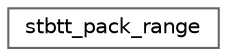 digraph "Graphical Class Hierarchy"
{
 // LATEX_PDF_SIZE
  bgcolor="transparent";
  edge [fontname=Helvetica,fontsize=10,labelfontname=Helvetica,labelfontsize=10];
  node [fontname=Helvetica,fontsize=10,shape=box,height=0.2,width=0.4];
  rankdir="LR";
  Node0 [label="stbtt_pack_range",height=0.2,width=0.4,color="grey40", fillcolor="white", style="filled",URL="$structstbtt__pack__range.html",tooltip=" "];
}
